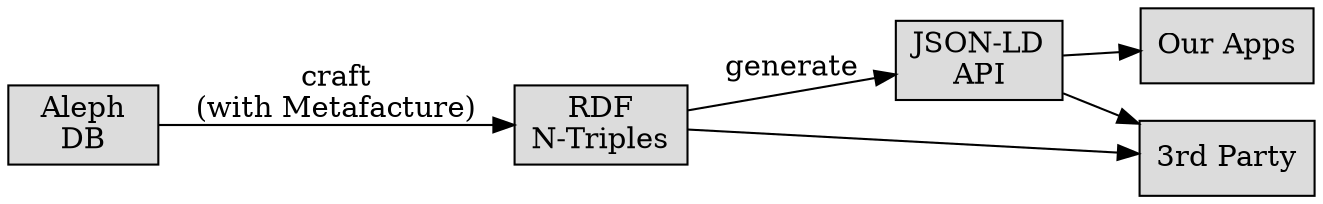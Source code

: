 digraph {
	rankdir=LR
	node[shape=box style=filled fillcolor=gainsboro width=1]
	
	db[label="Aleph\nDB"]
	rdf[label="RDF\nN-Triples"]
	json[label="JSON-LD\nAPI"]
	apps[label="Our Apps"]
	third[label="3rd Party"]
	
	db->rdf[label="craft\n(with Metafacture)"]
	rdf->json[label=generate]
	json->apps
	json->third
	rdf->third 
}